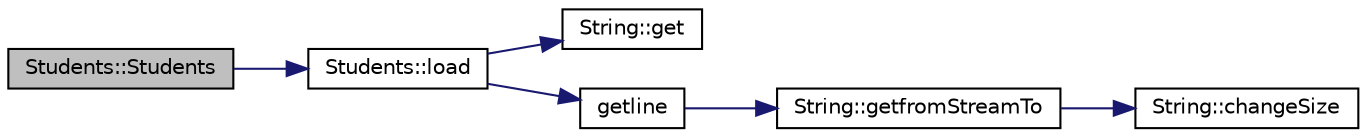 digraph "Students::Students"
{
 // LATEX_PDF_SIZE
  edge [fontname="Helvetica",fontsize="10",labelfontname="Helvetica",labelfontsize="10"];
  node [fontname="Helvetica",fontsize="10",shape=record];
  rankdir="LR";
  Node1 [label="Students::Students",height=0.2,width=0.4,color="black", fillcolor="grey75", style="filled", fontcolor="black",tooltip=" "];
  Node1 -> Node2 [color="midnightblue",fontsize="10",style="solid",fontname="Helvetica"];
  Node2 [label="Students::load",height=0.2,width=0.4,color="black", fillcolor="white", style="filled",URL="$class_students.html#a1b099e58576cf5cb49cf2b2d1975acac",tooltip="Десериализира таблица по подаден път на файл"];
  Node2 -> Node3 [color="midnightblue",fontsize="10",style="solid",fontname="Helvetica"];
  Node3 [label="String::get",height=0.2,width=0.4,color="black", fillcolor="white", style="filled",URL="$class_string.html#a5d05517bcc8df58bc5eff312e3926b61",tooltip=" "];
  Node2 -> Node4 [color="midnightblue",fontsize="10",style="solid",fontname="Helvetica"];
  Node4 [label="getline",height=0.2,width=0.4,color="black", fillcolor="white", style="filled",URL="$string_8cpp.html#ad042f5252c2de09cc55b5dd4d5525acf",tooltip=" "];
  Node4 -> Node5 [color="midnightblue",fontsize="10",style="solid",fontname="Helvetica"];
  Node5 [label="String::getfromStreamTo",height=0.2,width=0.4,color="black", fillcolor="white", style="filled",URL="$class_string.html#a07ecdb07f683392a066de2549b4dfe8c",tooltip=" "];
  Node5 -> Node6 [color="midnightblue",fontsize="10",style="solid",fontname="Helvetica"];
  Node6 [label="String::changeSize",height=0.2,width=0.4,color="black", fillcolor="white", style="filled",URL="$class_string.html#a63fe4c7be65bfc5f72e1d60ac45c557d",tooltip=" "];
}
